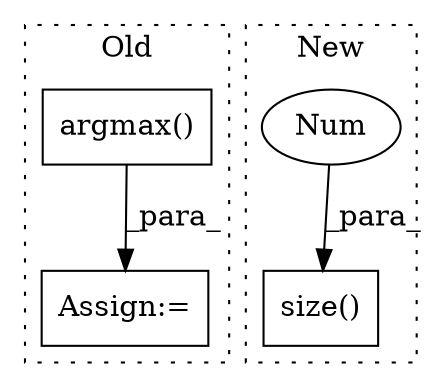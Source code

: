 digraph G {
subgraph cluster0 {
1 [label="argmax()" a="75" s="5144,5171" l="10,10" shape="box"];
4 [label="Assign:=" a="68" s="5141" l="3" shape="box"];
label = "Old";
style="dotted";
}
subgraph cluster1 {
2 [label="size()" a="75" s="5040,5052" l="11,1" shape="box"];
3 [label="Num" a="76" s="5051" l="1" shape="ellipse"];
label = "New";
style="dotted";
}
1 -> 4 [label="_para_"];
3 -> 2 [label="_para_"];
}